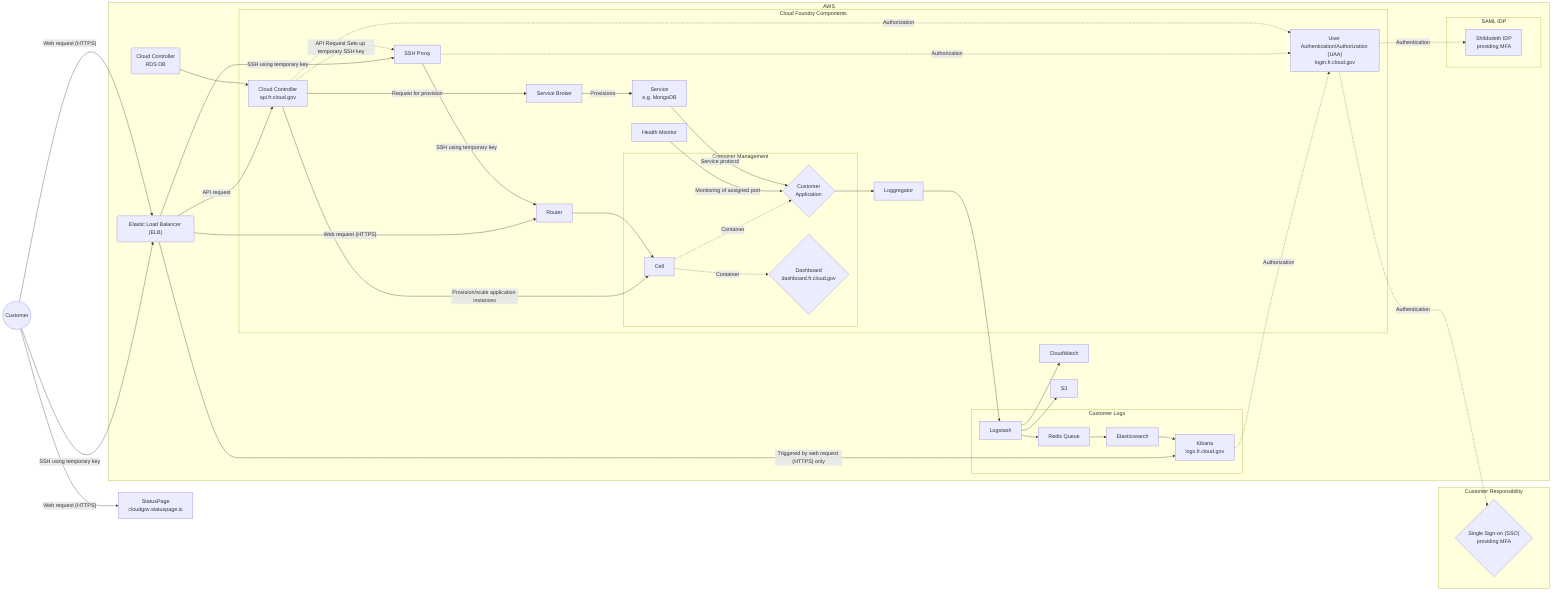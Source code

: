 %% title: 10-4.1 Customer Data Flow
%% description: Section 10 - System Environment - Figure 10-4.1 Customer Data Flow
graph LR
  subgraph AWS
    subgraph Cloud Foundry Components
      subgraph Container Management
        Cell["Cell"]
        AppContainer{"Customer<br>Application"}
        Dashboard{Dashboard<br>dashboard.fr.cloud.gov}
      end
      Router[Router]
      SSHProxy[SSH Proxy]
      UAA["User Authentication/Authorization (UAA)<br>login.fr.cloud.gov"]
      CloudController[Cloud Controller<br>api.fr.cloud.gov]
      ServiceBroker[Service Broker]
      Service["Service<br>e.g. MongoDB"]
      HM[Health Monitor]
      Loggregator[Loggregator]
    end
    subgraph Customer Logs
      Q[Redis Queue]
      Logstash[Logstash]
      ES[Elasticsearch]
      Kibana[Kibana<br>logs.fr.cloud.gov]
    end
    subgraph SAML IDP
      SAML[Shibboleth IDP<br>providing MFA]
    end
    ELB("Elastic Load Balancer (ELB)")
    CloudControllerDB(Cloud Controller<br>RDS DB)
    CloudWatch[CloudWatch]
    S3[S3]
  end
  subgraph Customer Responsibility
    CustomerSAML{"Single Sign-on (SSO)<br>providing MFA"}
  end
  Customer((Customer))
  statuspage["StatusPage<br>cloudgov.statuspage.io"]


  Router-->Cell
  SSHProxy--SSH using temporary key-->Router
  CloudController-.API Request Sets up temporary SSH key.->SSHProxy
  CloudController--Request for provision-->ServiceBroker
  CloudController--Provision/scale application instances-->Cell
  CloudControllerDB-->CloudController
  ServiceBroker--Provisions-->Service
  Service--Service protocol-->AppContainer
  HM--Monitoring of assigned port-->AppContainer
  Cell-.Container.->AppContainer
  AppContainer-->Loggregator
  Cell-.Container.->Dashboard

  Loggregator-->Logstash
  Logstash-->Q
  Q-->ES
  Logstash-->CloudWatch
  Logstash-->S3
  ES-->Kibana

  Customer--"Web request (HTTPS)"-->ELB
  Customer--SSH using temporary key-->ELB
  Customer--"Web request (HTTPS)"-->statuspage

  ELB --SSH using temporary key--> SSHProxy
  ELB --"Web request (HTTPS)"--> Router
  ELB --API request--> CloudController
  ELB -- "Triggered by web request (HTTPS) only" --> Kibana

  UAA-.Authentication.->CustomerSAML
  UAA-.Authentication.->SAML
  CloudController-.Authorization.->UAA
  SSHProxy-.Authorization.->UAA
  Kibana-.Authorization.->UAA